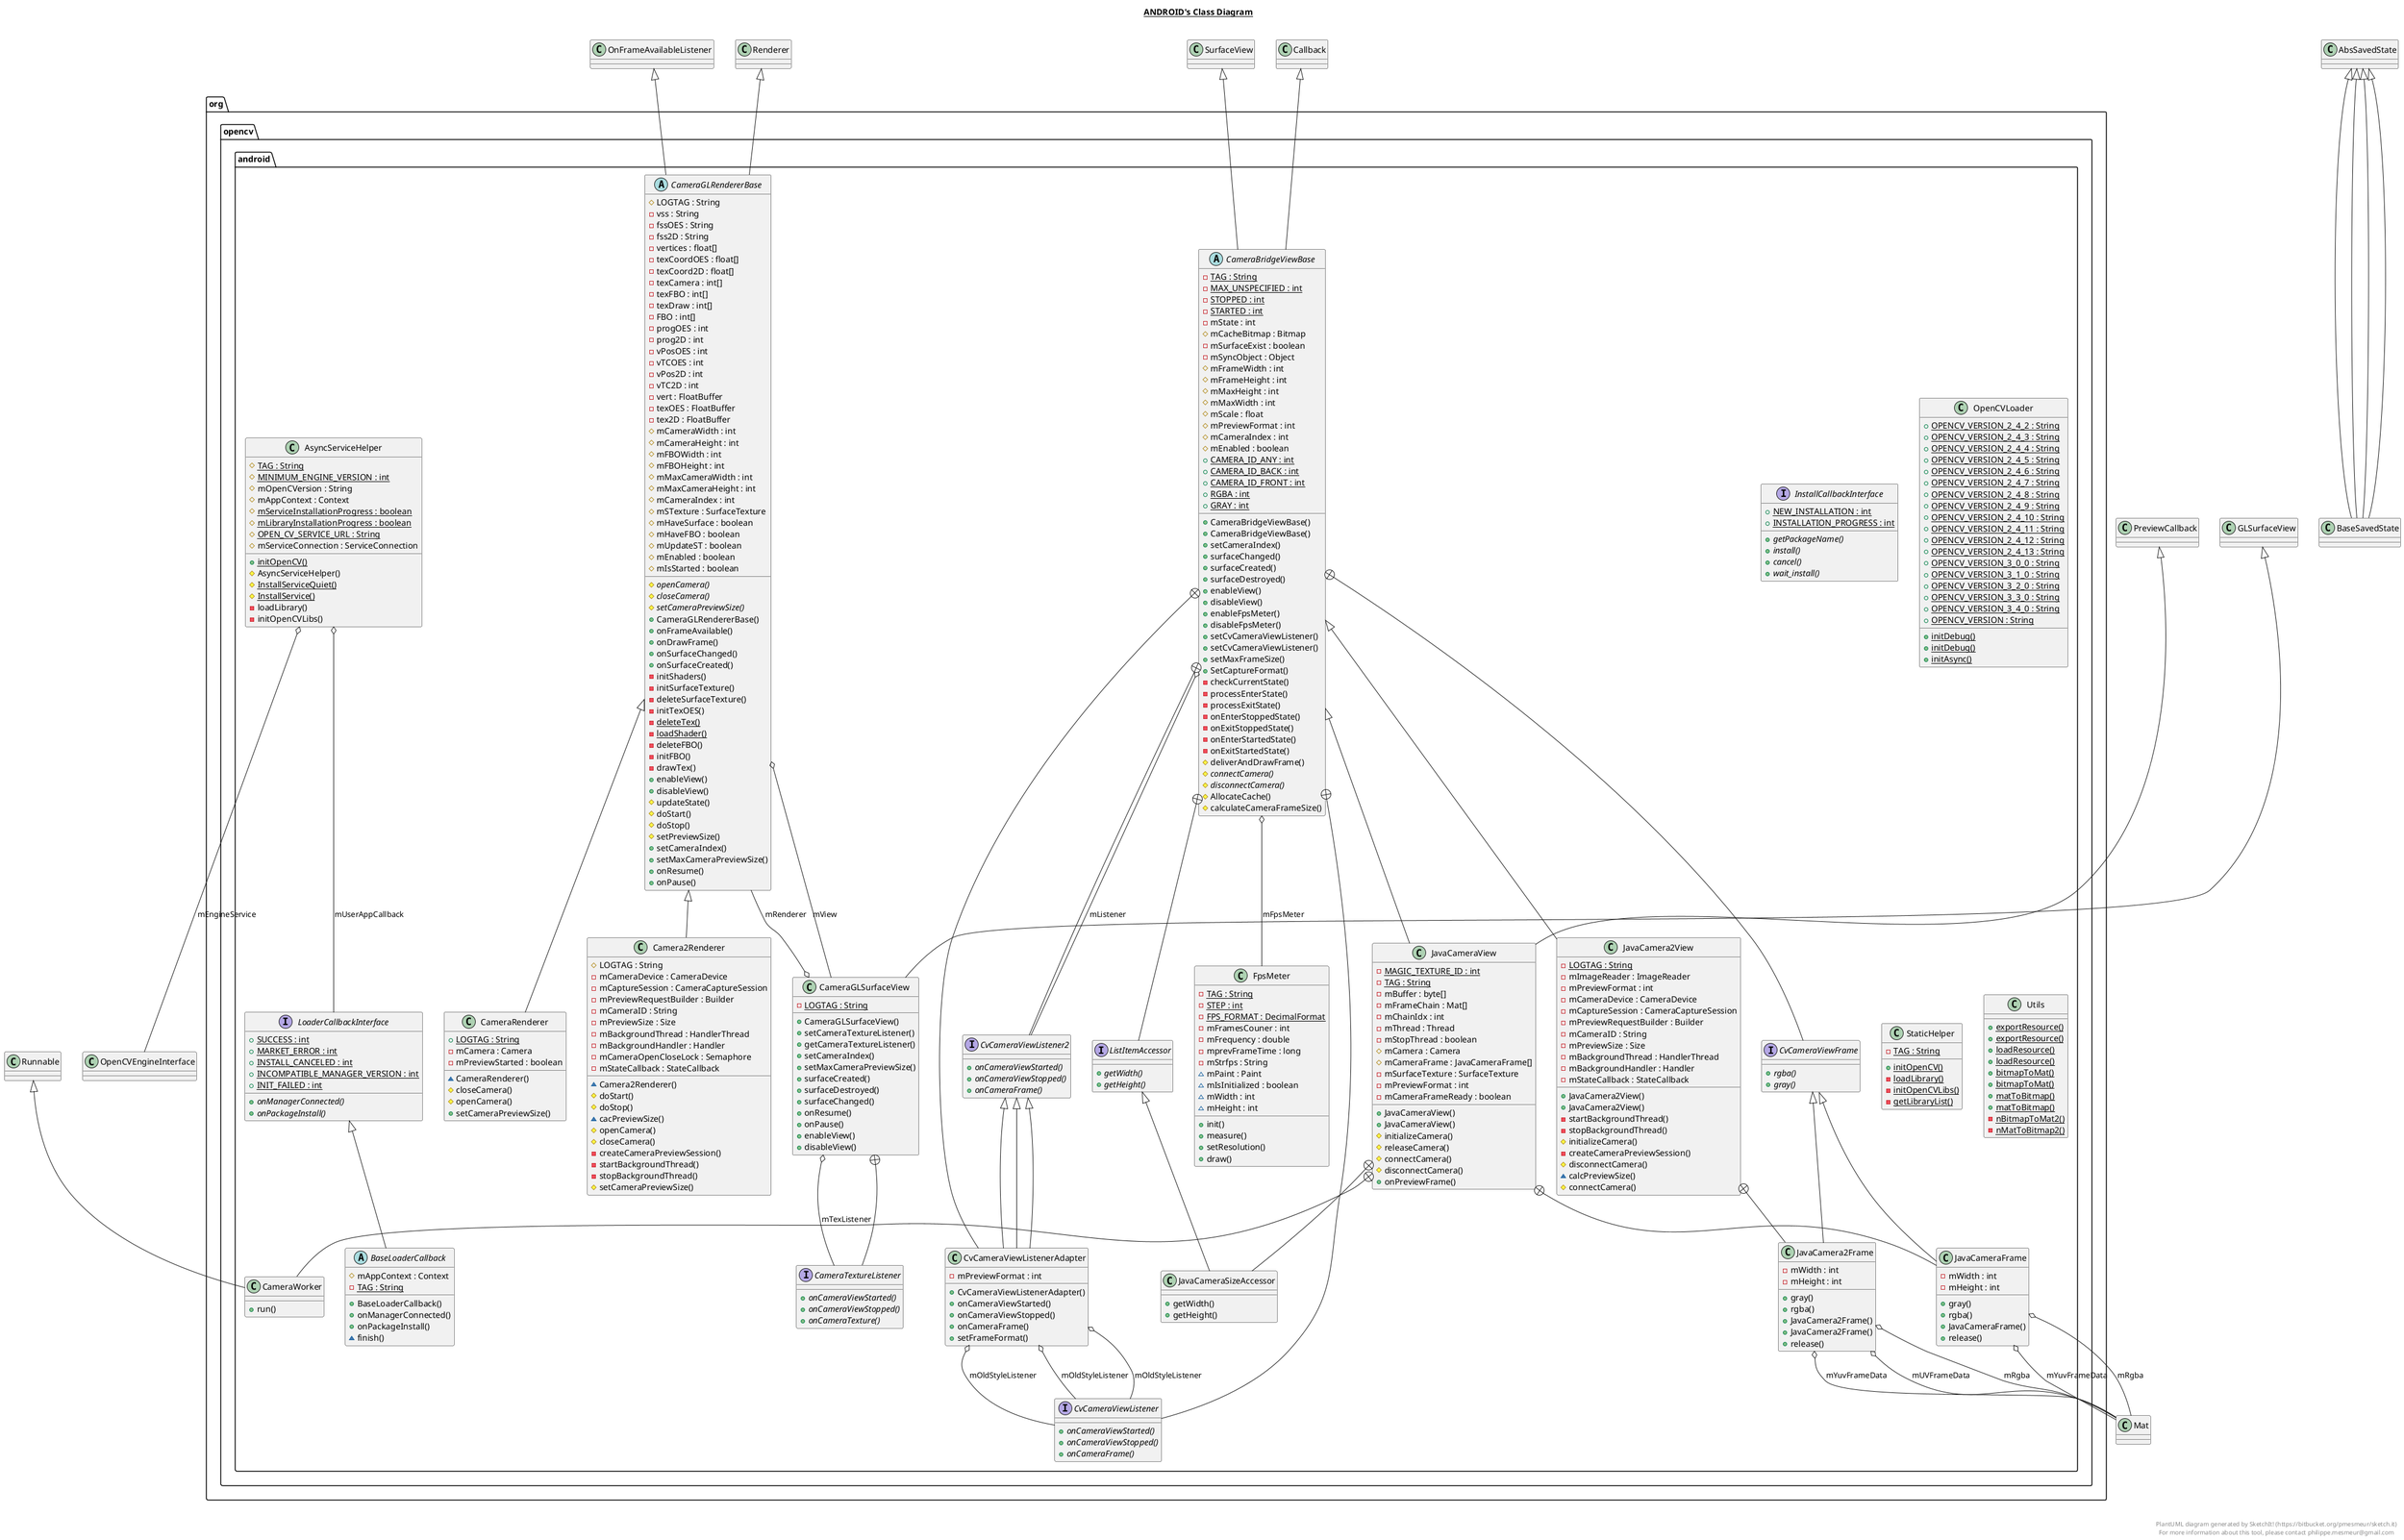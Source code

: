 @startuml

title __ANDROID's Class Diagram__\n

  package org.opencv {
    package org.opencv.android {
      class AsyncServiceHelper {
          {static} # TAG : String
          {static} # MINIMUM_ENGINE_VERSION : int
          # mOpenCVersion : String
          # mAppContext : Context
          {static} # mServiceInstallationProgress : boolean
          {static} # mLibraryInstallationProgress : boolean
          {static} # OPEN_CV_SERVICE_URL : String
          # mServiceConnection : ServiceConnection
          {static} + initOpenCV()
          # AsyncServiceHelper()
          {static} # InstallServiceQuiet()
          {static} # InstallService()
          - loadLibrary()
          - initOpenCVLibs()
      }
    }
  }
  

  package org.opencv {
    package org.opencv.android {
      abstract class BaseLoaderCallback {
          # mAppContext : Context
          {static} - TAG : String
          + BaseLoaderCallback()
          + onManagerConnected()
          + onPackageInstall()
          ~ finish()
      }
    }
  }
  

  package org.opencv {
    package org.opencv.android {
      class Camera2Renderer {
          # LOGTAG : String
          - mCameraDevice : CameraDevice
          - mCaptureSession : CameraCaptureSession
          - mPreviewRequestBuilder : Builder
          - mCameraID : String
          - mPreviewSize : Size
          - mBackgroundThread : HandlerThread
          - mBackgroundHandler : Handler
          - mCameraOpenCloseLock : Semaphore
          - mStateCallback : StateCallback
          ~ Camera2Renderer()
          # doStart()
          # doStop()
          ~ cacPreviewSize()
          # openCamera()
          # closeCamera()
          - createCameraPreviewSession()
          - startBackgroundThread()
          - stopBackgroundThread()
          # setCameraPreviewSize()
      }
    }
  }
  

  package org.opencv {
    package org.opencv.android {
      abstract class CameraBridgeViewBase {
          {static} - TAG : String
          {static} - MAX_UNSPECIFIED : int
          {static} - STOPPED : int
          {static} - STARTED : int
          - mState : int
          # mCacheBitmap : Bitmap
          - mSurfaceExist : boolean
          - mSyncObject : Object
          # mFrameWidth : int
          # mFrameHeight : int
          # mMaxHeight : int
          # mMaxWidth : int
          # mScale : float
          # mPreviewFormat : int
          # mCameraIndex : int
          # mEnabled : boolean
          {static} + CAMERA_ID_ANY : int
          {static} + CAMERA_ID_BACK : int
          {static} + CAMERA_ID_FRONT : int
          {static} + RGBA : int
          {static} + GRAY : int
          + CameraBridgeViewBase()
          + CameraBridgeViewBase()
          + setCameraIndex()
          + surfaceChanged()
          + surfaceCreated()
          + surfaceDestroyed()
          + enableView()
          + disableView()
          + enableFpsMeter()
          + disableFpsMeter()
          + setCvCameraViewListener()
          + setCvCameraViewListener()
          + setMaxFrameSize()
          + SetCaptureFormat()
          - checkCurrentState()
          - processEnterState()
          - processExitState()
          - onEnterStoppedState()
          - onExitStoppedState()
          - onEnterStartedState()
          - onExitStartedState()
          # deliverAndDrawFrame()
          {abstract} # connectCamera()
          {abstract} # disconnectCamera()
          # AllocateCache()
          # calculateCameraFrameSize()
      }
    }
  }
  

  package org.opencv {
    package org.opencv.android {
      interface CvCameraViewListener {
          {abstract} + onCameraViewStarted()
          {abstract} + onCameraViewStopped()
          {abstract} + onCameraFrame()
      }
    }
  }
  

  package org.opencv {
    package org.opencv.android {
      interface CvCameraViewListener2 {
          {abstract} + onCameraViewStarted()
          {abstract} + onCameraViewStopped()
          {abstract} + onCameraFrame()
      }
    }
  }
  

  package org.opencv {
    package org.opencv.android {
      class CvCameraViewListenerAdapter {
          - mPreviewFormat : int
          + CvCameraViewListenerAdapter()
          + onCameraViewStarted()
          + onCameraViewStopped()
          + onCameraFrame()
          + setFrameFormat()
      }
    }
  }
  

  package org.opencv {
    package org.opencv.android {
      interface CvCameraViewFrame {
          {abstract} + rgba()
          {abstract} + gray()
      }
    }
  }
  

  package org.opencv {
    package org.opencv.android {
      interface ListItemAccessor {
          {abstract} + getWidth()
          {abstract} + getHeight()
      }
    }
  }
  

  package org.opencv {
    package org.opencv.android {
      abstract class CameraGLRendererBase {
          # LOGTAG : String
          - vss : String
          - fssOES : String
          - fss2D : String
          - vertices : float[]
          - texCoordOES : float[]
          - texCoord2D : float[]
          - texCamera : int[]
          - texFBO : int[]
          - texDraw : int[]
          - FBO : int[]
          - progOES : int
          - prog2D : int
          - vPosOES : int
          - vTCOES : int
          - vPos2D : int
          - vTC2D : int
          - vert : FloatBuffer
          - texOES : FloatBuffer
          - tex2D : FloatBuffer
          # mCameraWidth : int
          # mCameraHeight : int
          # mFBOWidth : int
          # mFBOHeight : int
          # mMaxCameraWidth : int
          # mMaxCameraHeight : int
          # mCameraIndex : int
          # mSTexture : SurfaceTexture
          # mHaveSurface : boolean
          # mHaveFBO : boolean
          # mUpdateST : boolean
          # mEnabled : boolean
          # mIsStarted : boolean
          {abstract} # openCamera()
          {abstract} # closeCamera()
          {abstract} # setCameraPreviewSize()
          + CameraGLRendererBase()
          + onFrameAvailable()
          + onDrawFrame()
          + onSurfaceChanged()
          + onSurfaceCreated()
          - initShaders()
          - initSurfaceTexture()
          - deleteSurfaceTexture()
          - initTexOES()
          {static} - deleteTex()
          {static} - loadShader()
          - deleteFBO()
          - initFBO()
          - drawTex()
          + enableView()
          + disableView()
          # updateState()
          # doStart()
          # doStop()
          # setPreviewSize()
          + setCameraIndex()
          + setMaxCameraPreviewSize()
          + onResume()
          + onPause()
      }
    }
  }
  

  package org.opencv {
    package org.opencv.android {
      class CameraGLSurfaceView {
          {static} - LOGTAG : String
          + CameraGLSurfaceView()
          + setCameraTextureListener()
          + getCameraTextureListener()
          + setCameraIndex()
          + setMaxCameraPreviewSize()
          + surfaceCreated()
          + surfaceDestroyed()
          + surfaceChanged()
          + onResume()
          + onPause()
          + enableView()
          + disableView()
      }
    }
  }
  

  package org.opencv {
    package org.opencv.android {
      interface CameraTextureListener {
          {abstract} + onCameraViewStarted()
          {abstract} + onCameraViewStopped()
          {abstract} + onCameraTexture()
      }
    }
  }
  

  package org.opencv {
    package org.opencv.android {
      class CameraRenderer {
          {static} + LOGTAG : String
          - mCamera : Camera
          - mPreviewStarted : boolean
          ~ CameraRenderer()
          # closeCamera()
          # openCamera()
          + setCameraPreviewSize()
      }
    }
  }
  

  package org.opencv {
    package org.opencv.android {
      class FpsMeter {
          {static} - TAG : String
          {static} - STEP : int
          {static} - FPS_FORMAT : DecimalFormat
          - mFramesCouner : int
          - mFrequency : double
          - mprevFrameTime : long
          - mStrfps : String
          ~ mPaint : Paint
          ~ mIsInitialized : boolean
          ~ mWidth : int
          ~ mHeight : int
          + init()
          + measure()
          + setResolution()
          + draw()
      }
    }
  }
  

  package org.opencv {
    package org.opencv.android {
      interface InstallCallbackInterface {
          {static} + NEW_INSTALLATION : int
          {static} + INSTALLATION_PROGRESS : int
          {abstract} + getPackageName()
          {abstract} + install()
          {abstract} + cancel()
          {abstract} + wait_install()
      }
    }
  }
  

  package org.opencv {
    package org.opencv.android {
      class JavaCamera2View {
          {static} - LOGTAG : String
          - mImageReader : ImageReader
          - mPreviewFormat : int
          - mCameraDevice : CameraDevice
          - mCaptureSession : CameraCaptureSession
          - mPreviewRequestBuilder : Builder
          - mCameraID : String
          - mPreviewSize : Size
          - mBackgroundThread : HandlerThread
          - mBackgroundHandler : Handler
          - mStateCallback : StateCallback
          + JavaCamera2View()
          + JavaCamera2View()
          - startBackgroundThread()
          - stopBackgroundThread()
          # initializeCamera()
          - createCameraPreviewSession()
          # disconnectCamera()
          ~ calcPreviewSize()
          # connectCamera()
      }
    }
  }
  

  package org.opencv {
    package org.opencv.android {
      class JavaCamera2Frame {
          - mWidth : int
          - mHeight : int
          + gray()
          + rgba()
          + JavaCamera2Frame()
          + JavaCamera2Frame()
          + release()
      }
    }
  }
  

  package org.opencv {
    package org.opencv.android {
      class JavaCameraView {
          {static} - MAGIC_TEXTURE_ID : int
          {static} - TAG : String
          - mBuffer : byte[]
          - mFrameChain : Mat[]
          - mChainIdx : int
          - mThread : Thread
          - mStopThread : boolean
          # mCamera : Camera
          # mCameraFrame : JavaCameraFrame[]
          - mSurfaceTexture : SurfaceTexture
          - mPreviewFormat : int
          - mCameraFrameReady : boolean
          + JavaCameraView()
          + JavaCameraView()
          # initializeCamera()
          # releaseCamera()
          # connectCamera()
          # disconnectCamera()
          + onPreviewFrame()
      }
    }
  }
  

  package org.opencv {
    package org.opencv.android {
      class JavaCameraSizeAccessor {
          + getWidth()
          + getHeight()
      }
    }
  }
  

  package org.opencv {
    package org.opencv.android {
      class JavaCameraFrame {
          - mWidth : int
          - mHeight : int
          + gray()
          + rgba()
          + JavaCameraFrame()
          + release()
      }
    }
  }
  

  package org.opencv {
    package org.opencv.android {
      class CameraWorker {
          + run()
      }
    }
  }
  

  package org.opencv {
    package org.opencv.android {
      interface LoaderCallbackInterface {
          {static} + SUCCESS : int
          {static} + MARKET_ERROR : int
          {static} + INSTALL_CANCELED : int
          {static} + INCOMPATIBLE_MANAGER_VERSION : int
          {static} + INIT_FAILED : int
          {abstract} + onManagerConnected()
          {abstract} + onPackageInstall()
      }
    }
  }
  

  package org.opencv {
    package org.opencv.android {
      class OpenCVLoader {
          {static} + OPENCV_VERSION_2_4_2 : String
          {static} + OPENCV_VERSION_2_4_3 : String
          {static} + OPENCV_VERSION_2_4_4 : String
          {static} + OPENCV_VERSION_2_4_5 : String
          {static} + OPENCV_VERSION_2_4_6 : String
          {static} + OPENCV_VERSION_2_4_7 : String
          {static} + OPENCV_VERSION_2_4_8 : String
          {static} + OPENCV_VERSION_2_4_9 : String
          {static} + OPENCV_VERSION_2_4_10 : String
          {static} + OPENCV_VERSION_2_4_11 : String
          {static} + OPENCV_VERSION_2_4_12 : String
          {static} + OPENCV_VERSION_2_4_13 : String
          {static} + OPENCV_VERSION_3_0_0 : String
          {static} + OPENCV_VERSION_3_1_0 : String
          {static} + OPENCV_VERSION_3_2_0 : String
          {static} + OPENCV_VERSION_3_3_0 : String
          {static} + OPENCV_VERSION_3_4_0 : String
          {static} + OPENCV_VERSION : String
          {static} + initDebug()
          {static} + initDebug()
          {static} + initAsync()
      }
    }
  }
  

  package org.opencv {
    package org.opencv.android {
      class StaticHelper {
          {static} - TAG : String
          {static} + initOpenCV()
          {static} - loadLibrary()
          {static} - initOpenCVLibs()
          {static} - getLibraryList()
      }
    }
  }
  

  package org.opencv {
    package org.opencv.android {
      class Utils {
          {static} + exportResource()
          {static} + exportResource()
          {static} + loadResource()
          {static} + loadResource()
          {static} + bitmapToMat()
          {static} + bitmapToMat()
          {static} + matToBitmap()
          {static} + matToBitmap()
          {static} - nBitmapToMat2()
          {static} - nMatToBitmap2()
      }
    }
  }
  

  AsyncServiceHelper o-- OpenCVEngineInterface : mEngineService
  AsyncServiceHelper o-- LoaderCallbackInterface : mUserAppCallback
  BaseLoaderCallback -up-|> LoaderCallbackInterface
  Camera2Renderer -up-|> CameraGLRendererBase
  CameraBridgeViewBase -up-|> Callback
  CameraBridgeViewBase -up-|> SurfaceView
  CameraBridgeViewBase o-- CvCameraViewListener2 : mListener
  CameraBridgeViewBase o-- FpsMeter : mFpsMeter
  CameraBridgeViewBase +-down- CvCameraViewListener
  CameraBridgeViewBase +-down- CvCameraViewListener2
  CameraBridgeViewBase +-down- CvCameraViewListenerAdapter
  CameraBridgeViewBase +-down- CvCameraViewFrame
  CameraBridgeViewBase +-down- ListItemAccessor
  CvCameraViewListenerAdapter -up-|> CvCameraViewListener2
  CvCameraViewListenerAdapter o-- CvCameraViewListener : mOldStyleListener
  BaseSavedState -up-|> AbsSavedState
  CameraGLRendererBase -up-|> Renderer
  CameraGLRendererBase -up-|> OnFrameAvailableListener
  CameraGLRendererBase o-- CameraGLSurfaceView : mView
  CameraGLSurfaceView -up-|> GLSurfaceView
  CameraGLSurfaceView o-- CameraTextureListener : mTexListener
  CameraGLSurfaceView o-- CameraGLRendererBase : mRenderer
  CameraGLSurfaceView +-down- CameraTextureListener
  BaseSavedState -up-|> AbsSavedState
  CameraRenderer -up-|> CameraGLRendererBase
  JavaCamera2View -up-|> CameraBridgeViewBase
  JavaCamera2View +-down- JavaCamera2Frame
  JavaCamera2Frame -up-|> CvCameraViewFrame
  JavaCamera2Frame o-- Mat : mYuvFrameData
  JavaCamera2Frame o-- Mat : mUVFrameData
  JavaCamera2Frame o-- Mat : mRgba
  CvCameraViewListenerAdapter -up-|> CvCameraViewListener2
  CvCameraViewListenerAdapter o-- CvCameraViewListener : mOldStyleListener
  BaseSavedState -up-|> AbsSavedState
  JavaCameraView -up-|> PreviewCallback
  JavaCameraView -up-|> CameraBridgeViewBase
  JavaCameraView +-down- JavaCameraSizeAccessor
  JavaCameraView +-down- JavaCameraFrame
  JavaCameraView +-down- CameraWorker
  JavaCameraSizeAccessor -up-|> ListItemAccessor
  JavaCameraFrame -up-|> CvCameraViewFrame
  JavaCameraFrame o-- Mat : mYuvFrameData
  JavaCameraFrame o-- Mat : mRgba
  CameraWorker -up-|> Runnable
  CvCameraViewListenerAdapter -up-|> CvCameraViewListener2
  CvCameraViewListenerAdapter o-- CvCameraViewListener : mOldStyleListener
  BaseSavedState -up-|> AbsSavedState


right footer


PlantUML diagram generated by SketchIt! (https://bitbucket.org/pmesmeur/sketch.it)
For more information about this tool, please contact philippe.mesmeur@gmail.com
endfooter

@enduml
